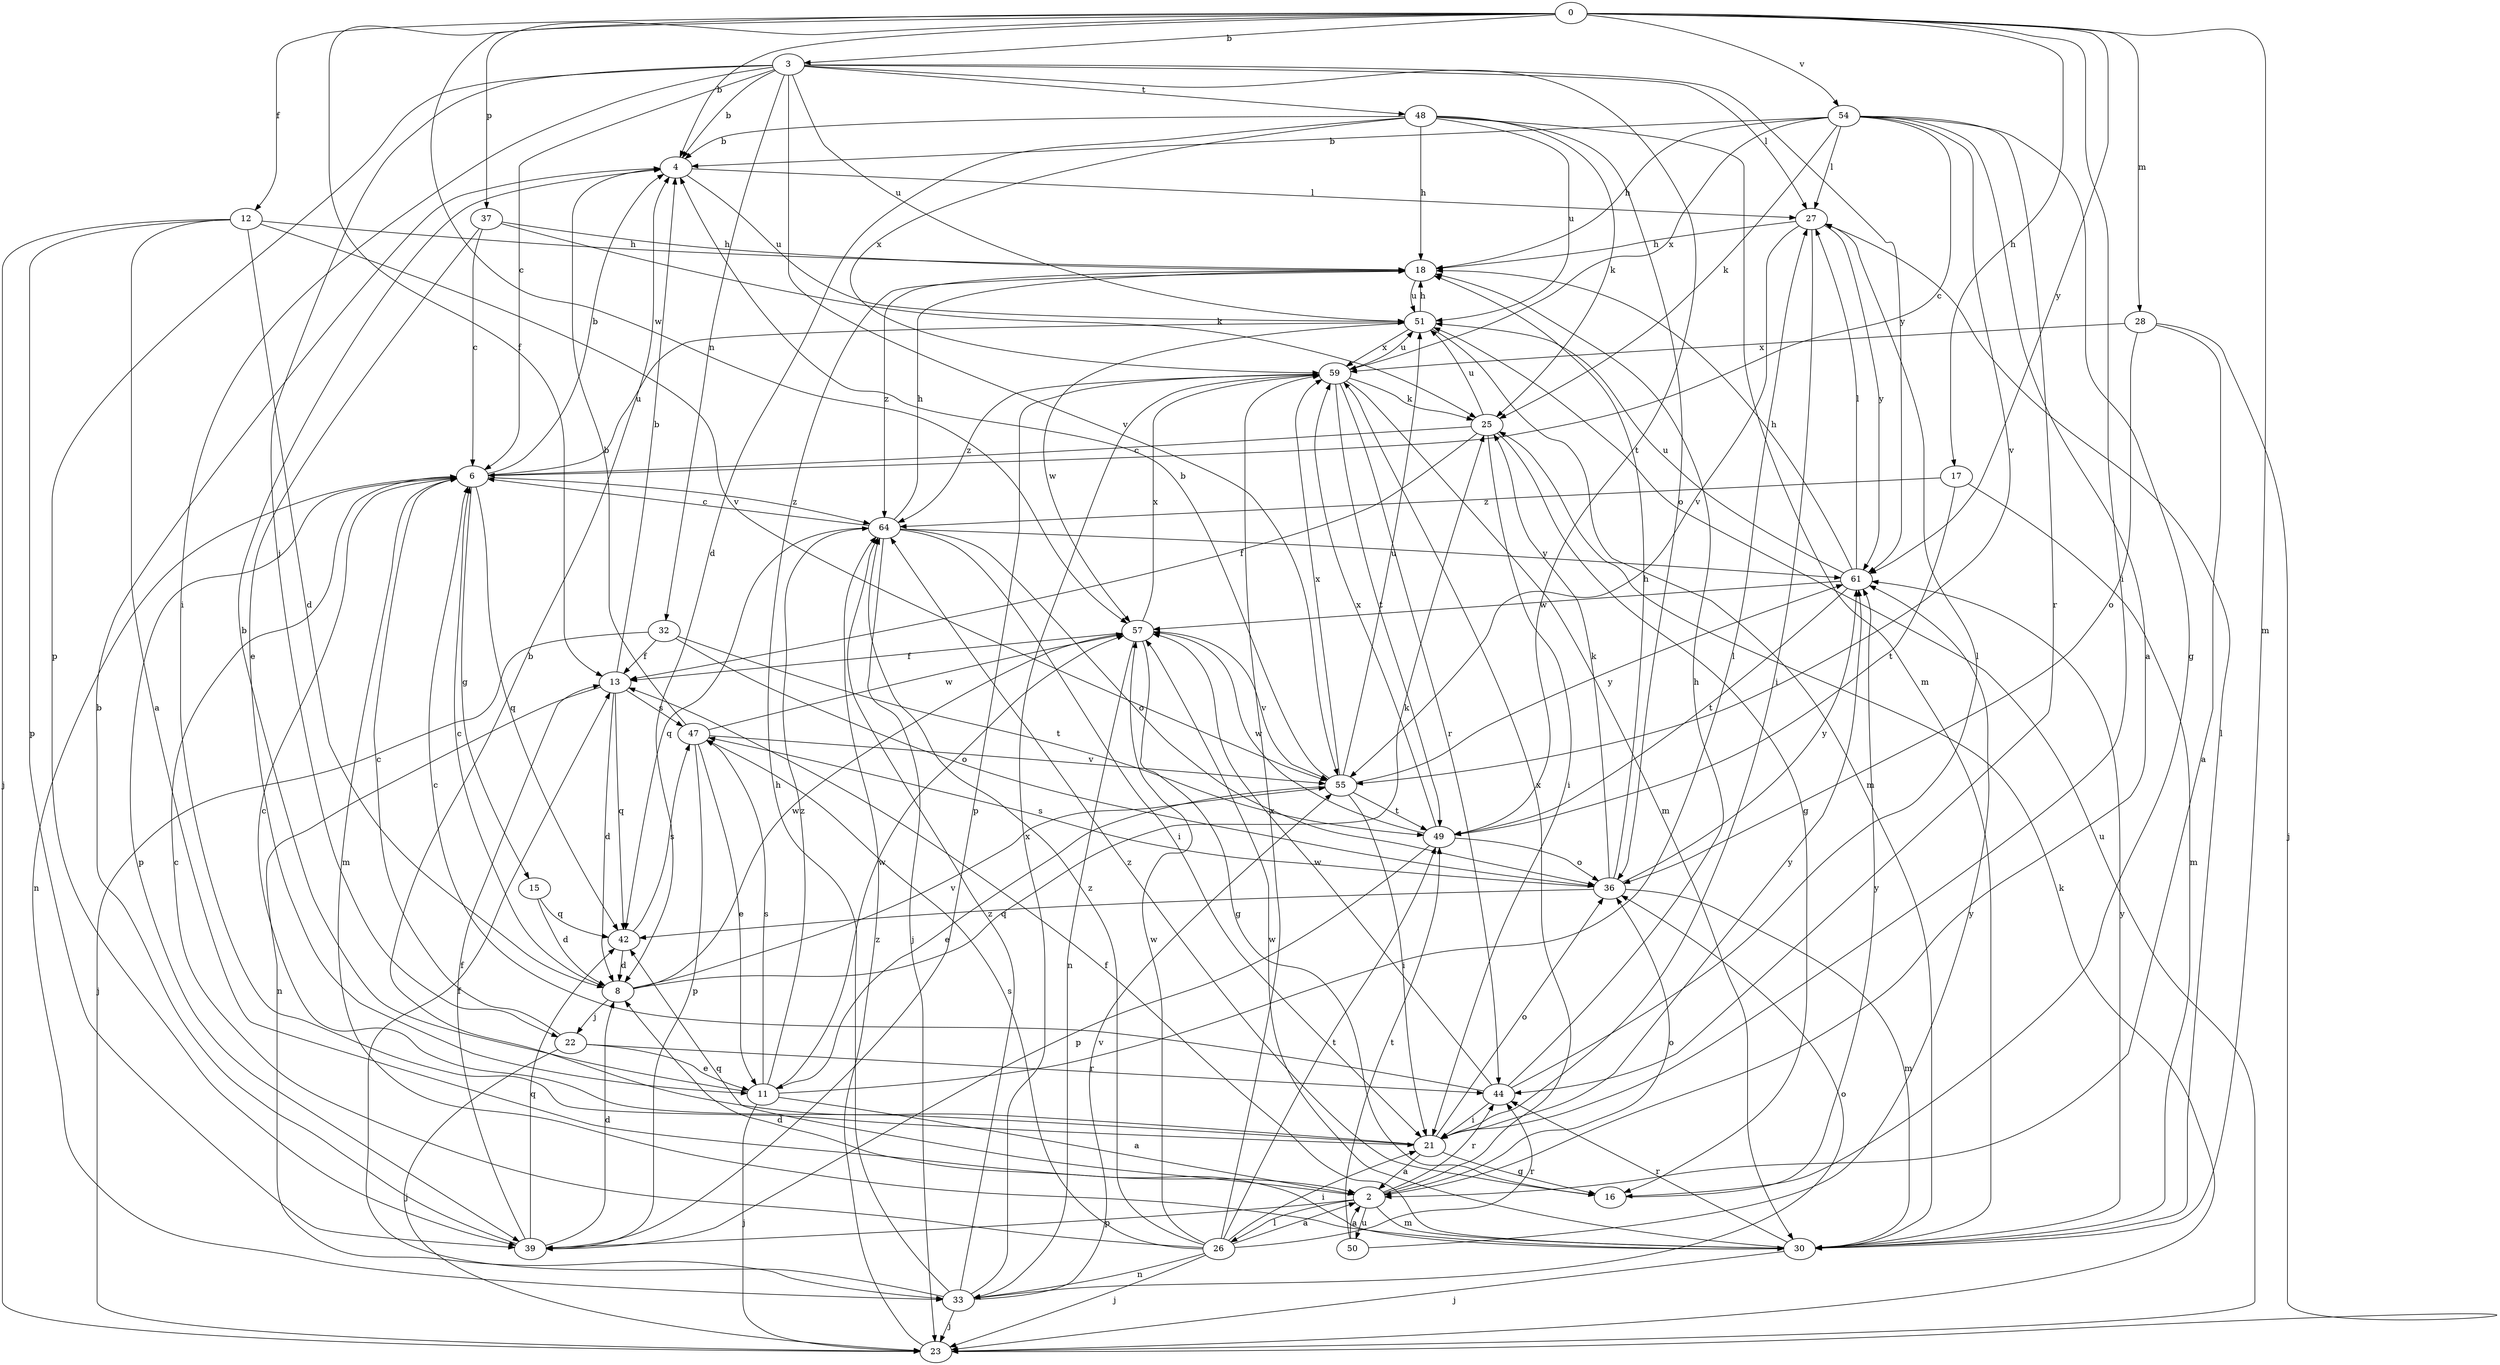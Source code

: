 strict digraph  {
0;
2;
3;
4;
6;
8;
11;
12;
13;
15;
16;
17;
18;
21;
22;
23;
25;
26;
27;
28;
30;
32;
33;
36;
37;
39;
42;
44;
47;
48;
49;
50;
51;
54;
55;
57;
59;
61;
64;
0 -> 3  [label=b];
0 -> 4  [label=b];
0 -> 12  [label=f];
0 -> 13  [label=f];
0 -> 17  [label=h];
0 -> 21  [label=i];
0 -> 28  [label=m];
0 -> 30  [label=m];
0 -> 37  [label=p];
0 -> 54  [label=v];
0 -> 57  [label=w];
0 -> 61  [label=y];
2 -> 26  [label=l];
2 -> 30  [label=m];
2 -> 36  [label=o];
2 -> 39  [label=p];
2 -> 42  [label=q];
2 -> 44  [label=r];
2 -> 50  [label=u];
2 -> 59  [label=x];
3 -> 4  [label=b];
3 -> 6  [label=c];
3 -> 21  [label=i];
3 -> 22  [label=j];
3 -> 27  [label=l];
3 -> 32  [label=n];
3 -> 39  [label=p];
3 -> 48  [label=t];
3 -> 49  [label=t];
3 -> 51  [label=u];
3 -> 55  [label=v];
3 -> 61  [label=y];
4 -> 27  [label=l];
4 -> 51  [label=u];
6 -> 4  [label=b];
6 -> 15  [label=g];
6 -> 30  [label=m];
6 -> 33  [label=n];
6 -> 39  [label=p];
6 -> 42  [label=q];
6 -> 51  [label=u];
6 -> 64  [label=z];
8 -> 6  [label=c];
8 -> 22  [label=j];
8 -> 25  [label=k];
8 -> 55  [label=v];
8 -> 57  [label=w];
11 -> 2  [label=a];
11 -> 4  [label=b];
11 -> 23  [label=j];
11 -> 27  [label=l];
11 -> 47  [label=s];
11 -> 57  [label=w];
11 -> 64  [label=z];
12 -> 2  [label=a];
12 -> 8  [label=d];
12 -> 18  [label=h];
12 -> 23  [label=j];
12 -> 39  [label=p];
12 -> 55  [label=v];
13 -> 4  [label=b];
13 -> 8  [label=d];
13 -> 33  [label=n];
13 -> 42  [label=q];
13 -> 47  [label=s];
15 -> 8  [label=d];
15 -> 42  [label=q];
16 -> 61  [label=y];
16 -> 64  [label=z];
17 -> 30  [label=m];
17 -> 49  [label=t];
17 -> 64  [label=z];
18 -> 51  [label=u];
18 -> 64  [label=z];
21 -> 2  [label=a];
21 -> 4  [label=b];
21 -> 6  [label=c];
21 -> 16  [label=g];
21 -> 36  [label=o];
21 -> 61  [label=y];
22 -> 6  [label=c];
22 -> 11  [label=e];
22 -> 23  [label=j];
22 -> 44  [label=r];
23 -> 25  [label=k];
23 -> 51  [label=u];
23 -> 64  [label=z];
25 -> 6  [label=c];
25 -> 13  [label=f];
25 -> 16  [label=g];
25 -> 21  [label=i];
25 -> 51  [label=u];
26 -> 2  [label=a];
26 -> 6  [label=c];
26 -> 21  [label=i];
26 -> 23  [label=j];
26 -> 33  [label=n];
26 -> 44  [label=r];
26 -> 47  [label=s];
26 -> 49  [label=t];
26 -> 57  [label=w];
26 -> 59  [label=x];
26 -> 64  [label=z];
27 -> 18  [label=h];
27 -> 21  [label=i];
27 -> 55  [label=v];
27 -> 61  [label=y];
28 -> 2  [label=a];
28 -> 23  [label=j];
28 -> 36  [label=o];
28 -> 59  [label=x];
30 -> 8  [label=d];
30 -> 13  [label=f];
30 -> 23  [label=j];
30 -> 27  [label=l];
30 -> 44  [label=r];
30 -> 57  [label=w];
30 -> 61  [label=y];
32 -> 13  [label=f];
32 -> 23  [label=j];
32 -> 36  [label=o];
32 -> 49  [label=t];
33 -> 13  [label=f];
33 -> 18  [label=h];
33 -> 23  [label=j];
33 -> 36  [label=o];
33 -> 55  [label=v];
33 -> 59  [label=x];
33 -> 64  [label=z];
36 -> 18  [label=h];
36 -> 25  [label=k];
36 -> 30  [label=m];
36 -> 42  [label=q];
36 -> 47  [label=s];
36 -> 61  [label=y];
37 -> 6  [label=c];
37 -> 11  [label=e];
37 -> 18  [label=h];
37 -> 25  [label=k];
39 -> 4  [label=b];
39 -> 8  [label=d];
39 -> 13  [label=f];
39 -> 42  [label=q];
42 -> 8  [label=d];
42 -> 47  [label=s];
44 -> 6  [label=c];
44 -> 18  [label=h];
44 -> 21  [label=i];
44 -> 27  [label=l];
44 -> 57  [label=w];
47 -> 4  [label=b];
47 -> 11  [label=e];
47 -> 39  [label=p];
47 -> 55  [label=v];
47 -> 57  [label=w];
48 -> 4  [label=b];
48 -> 8  [label=d];
48 -> 18  [label=h];
48 -> 25  [label=k];
48 -> 30  [label=m];
48 -> 36  [label=o];
48 -> 51  [label=u];
48 -> 59  [label=x];
49 -> 36  [label=o];
49 -> 39  [label=p];
49 -> 57  [label=w];
49 -> 59  [label=x];
50 -> 2  [label=a];
50 -> 49  [label=t];
50 -> 61  [label=y];
51 -> 18  [label=h];
51 -> 30  [label=m];
51 -> 57  [label=w];
51 -> 59  [label=x];
54 -> 2  [label=a];
54 -> 4  [label=b];
54 -> 6  [label=c];
54 -> 16  [label=g];
54 -> 18  [label=h];
54 -> 25  [label=k];
54 -> 27  [label=l];
54 -> 44  [label=r];
54 -> 55  [label=v];
54 -> 59  [label=x];
55 -> 4  [label=b];
55 -> 11  [label=e];
55 -> 21  [label=i];
55 -> 49  [label=t];
55 -> 51  [label=u];
55 -> 59  [label=x];
55 -> 61  [label=y];
57 -> 13  [label=f];
57 -> 16  [label=g];
57 -> 33  [label=n];
57 -> 55  [label=v];
57 -> 59  [label=x];
59 -> 25  [label=k];
59 -> 30  [label=m];
59 -> 39  [label=p];
59 -> 44  [label=r];
59 -> 49  [label=t];
59 -> 51  [label=u];
59 -> 64  [label=z];
61 -> 18  [label=h];
61 -> 27  [label=l];
61 -> 49  [label=t];
61 -> 51  [label=u];
61 -> 57  [label=w];
64 -> 6  [label=c];
64 -> 18  [label=h];
64 -> 21  [label=i];
64 -> 23  [label=j];
64 -> 36  [label=o];
64 -> 42  [label=q];
64 -> 61  [label=y];
}
